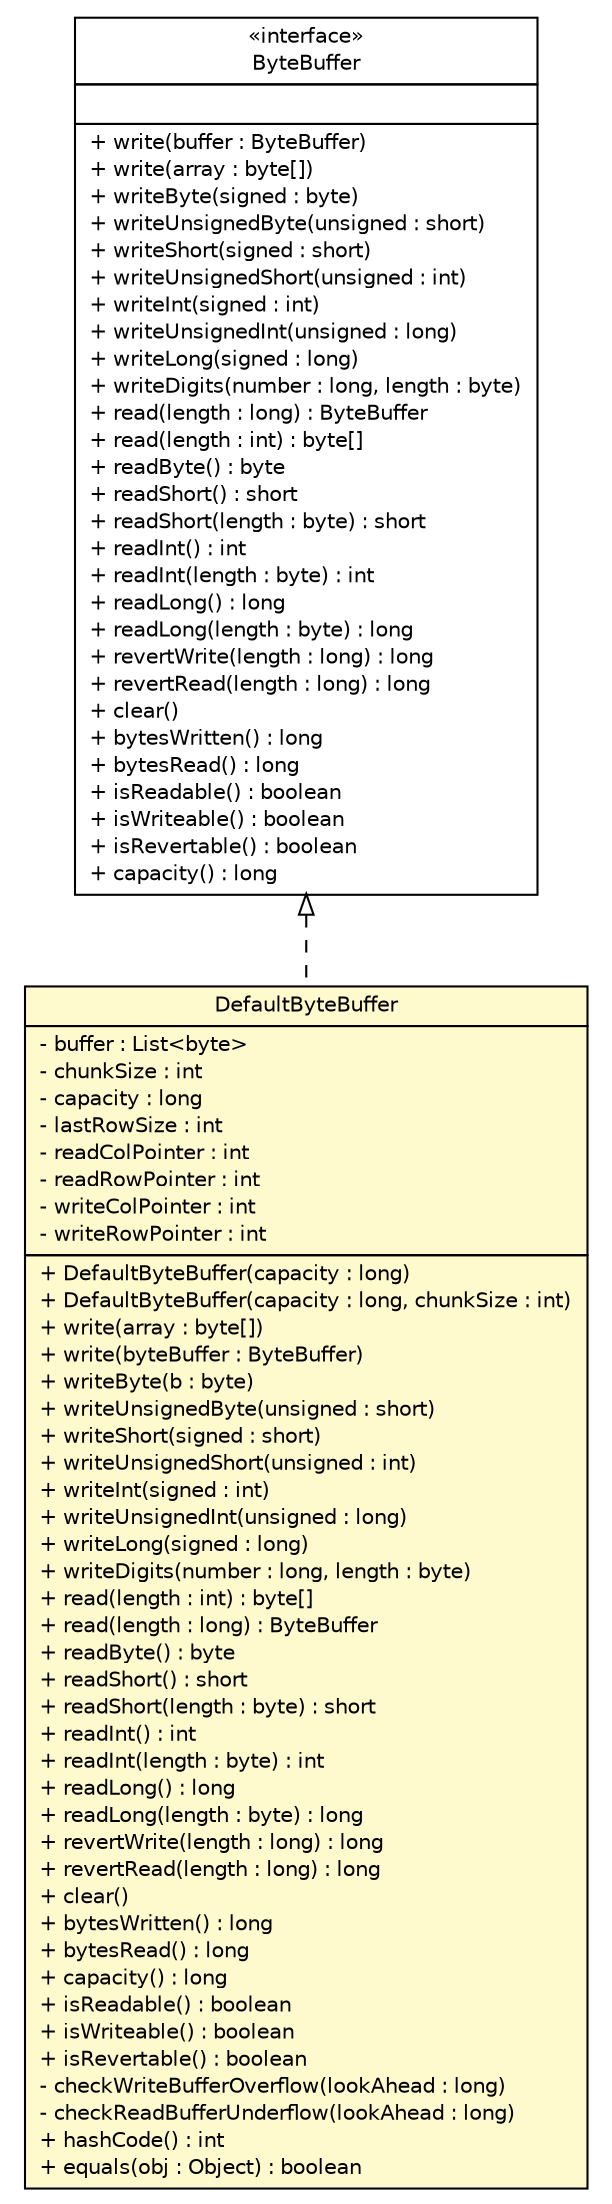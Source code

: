 #!/usr/local/bin/dot
#
# Class diagram 
# Generated by UMLGraph version R5_6 (http://www.umlgraph.org/)
#

digraph G {
	edge [fontname="Helvetica",fontsize=10,labelfontname="Helvetica",labelfontsize=10];
	node [fontname="Helvetica",fontsize=10,shape=plaintext];
	nodesep=0.25;
	ranksep=0.5;
	// de.hsbremen.tc.tnc.message.util.ByteBuffer
	c27235 [label=<<table title="de.hsbremen.tc.tnc.message.util.ByteBuffer" border="0" cellborder="1" cellspacing="0" cellpadding="2" port="p" href="./ByteBuffer.html">
		<tr><td><table border="0" cellspacing="0" cellpadding="1">
<tr><td align="center" balign="center"> &#171;interface&#187; </td></tr>
<tr><td align="center" balign="center"> ByteBuffer </td></tr>
		</table></td></tr>
		<tr><td><table border="0" cellspacing="0" cellpadding="1">
<tr><td align="left" balign="left">  </td></tr>
		</table></td></tr>
		<tr><td><table border="0" cellspacing="0" cellpadding="1">
<tr><td align="left" balign="left"> + write(buffer : ByteBuffer) </td></tr>
<tr><td align="left" balign="left"> + write(array : byte[]) </td></tr>
<tr><td align="left" balign="left"> + writeByte(signed : byte) </td></tr>
<tr><td align="left" balign="left"> + writeUnsignedByte(unsigned : short) </td></tr>
<tr><td align="left" balign="left"> + writeShort(signed : short) </td></tr>
<tr><td align="left" balign="left"> + writeUnsignedShort(unsigned : int) </td></tr>
<tr><td align="left" balign="left"> + writeInt(signed : int) </td></tr>
<tr><td align="left" balign="left"> + writeUnsignedInt(unsigned : long) </td></tr>
<tr><td align="left" balign="left"> + writeLong(signed : long) </td></tr>
<tr><td align="left" balign="left"> + writeDigits(number : long, length : byte) </td></tr>
<tr><td align="left" balign="left"> + read(length : long) : ByteBuffer </td></tr>
<tr><td align="left" balign="left"> + read(length : int) : byte[] </td></tr>
<tr><td align="left" balign="left"> + readByte() : byte </td></tr>
<tr><td align="left" balign="left"> + readShort() : short </td></tr>
<tr><td align="left" balign="left"> + readShort(length : byte) : short </td></tr>
<tr><td align="left" balign="left"> + readInt() : int </td></tr>
<tr><td align="left" balign="left"> + readInt(length : byte) : int </td></tr>
<tr><td align="left" balign="left"> + readLong() : long </td></tr>
<tr><td align="left" balign="left"> + readLong(length : byte) : long </td></tr>
<tr><td align="left" balign="left"> + revertWrite(length : long) : long </td></tr>
<tr><td align="left" balign="left"> + revertRead(length : long) : long </td></tr>
<tr><td align="left" balign="left"> + clear() </td></tr>
<tr><td align="left" balign="left"> + bytesWritten() : long </td></tr>
<tr><td align="left" balign="left"> + bytesRead() : long </td></tr>
<tr><td align="left" balign="left"> + isReadable() : boolean </td></tr>
<tr><td align="left" balign="left"> + isWriteable() : boolean </td></tr>
<tr><td align="left" balign="left"> + isRevertable() : boolean </td></tr>
<tr><td align="left" balign="left"> + capacity() : long </td></tr>
		</table></td></tr>
		</table>>, URL="./ByteBuffer.html", fontname="Helvetica", fontcolor="black", fontsize=10.0];
	// de.hsbremen.tc.tnc.message.util.DefaultByteBuffer
	c27236 [label=<<table title="de.hsbremen.tc.tnc.message.util.DefaultByteBuffer" border="0" cellborder="1" cellspacing="0" cellpadding="2" port="p" bgcolor="lemonChiffon" href="./DefaultByteBuffer.html">
		<tr><td><table border="0" cellspacing="0" cellpadding="1">
<tr><td align="center" balign="center"> DefaultByteBuffer </td></tr>
		</table></td></tr>
		<tr><td><table border="0" cellspacing="0" cellpadding="1">
<tr><td align="left" balign="left"> - buffer : List&lt;byte&gt; </td></tr>
<tr><td align="left" balign="left"> - chunkSize : int </td></tr>
<tr><td align="left" balign="left"> - capacity : long </td></tr>
<tr><td align="left" balign="left"> - lastRowSize : int </td></tr>
<tr><td align="left" balign="left"> - readColPointer : int </td></tr>
<tr><td align="left" balign="left"> - readRowPointer : int </td></tr>
<tr><td align="left" balign="left"> - writeColPointer : int </td></tr>
<tr><td align="left" balign="left"> - writeRowPointer : int </td></tr>
		</table></td></tr>
		<tr><td><table border="0" cellspacing="0" cellpadding="1">
<tr><td align="left" balign="left"> + DefaultByteBuffer(capacity : long) </td></tr>
<tr><td align="left" balign="left"> + DefaultByteBuffer(capacity : long, chunkSize : int) </td></tr>
<tr><td align="left" balign="left"> + write(array : byte[]) </td></tr>
<tr><td align="left" balign="left"> + write(byteBuffer : ByteBuffer) </td></tr>
<tr><td align="left" balign="left"> + writeByte(b : byte) </td></tr>
<tr><td align="left" balign="left"> + writeUnsignedByte(unsigned : short) </td></tr>
<tr><td align="left" balign="left"> + writeShort(signed : short) </td></tr>
<tr><td align="left" balign="left"> + writeUnsignedShort(unsigned : int) </td></tr>
<tr><td align="left" balign="left"> + writeInt(signed : int) </td></tr>
<tr><td align="left" balign="left"> + writeUnsignedInt(unsigned : long) </td></tr>
<tr><td align="left" balign="left"> + writeLong(signed : long) </td></tr>
<tr><td align="left" balign="left"> + writeDigits(number : long, length : byte) </td></tr>
<tr><td align="left" balign="left"> + read(length : int) : byte[] </td></tr>
<tr><td align="left" balign="left"> + read(length : long) : ByteBuffer </td></tr>
<tr><td align="left" balign="left"> + readByte() : byte </td></tr>
<tr><td align="left" balign="left"> + readShort() : short </td></tr>
<tr><td align="left" balign="left"> + readShort(length : byte) : short </td></tr>
<tr><td align="left" balign="left"> + readInt() : int </td></tr>
<tr><td align="left" balign="left"> + readInt(length : byte) : int </td></tr>
<tr><td align="left" balign="left"> + readLong() : long </td></tr>
<tr><td align="left" balign="left"> + readLong(length : byte) : long </td></tr>
<tr><td align="left" balign="left"> + revertWrite(length : long) : long </td></tr>
<tr><td align="left" balign="left"> + revertRead(length : long) : long </td></tr>
<tr><td align="left" balign="left"> + clear() </td></tr>
<tr><td align="left" balign="left"> + bytesWritten() : long </td></tr>
<tr><td align="left" balign="left"> + bytesRead() : long </td></tr>
<tr><td align="left" balign="left"> + capacity() : long </td></tr>
<tr><td align="left" balign="left"> + isReadable() : boolean </td></tr>
<tr><td align="left" balign="left"> + isWriteable() : boolean </td></tr>
<tr><td align="left" balign="left"> + isRevertable() : boolean </td></tr>
<tr><td align="left" balign="left"> - checkWriteBufferOverflow(lookAhead : long) </td></tr>
<tr><td align="left" balign="left"> - checkReadBufferUnderflow(lookAhead : long) </td></tr>
<tr><td align="left" balign="left"> + hashCode() : int </td></tr>
<tr><td align="left" balign="left"> + equals(obj : Object) : boolean </td></tr>
		</table></td></tr>
		</table>>, URL="./DefaultByteBuffer.html", fontname="Helvetica", fontcolor="black", fontsize=10.0];
	//de.hsbremen.tc.tnc.message.util.DefaultByteBuffer implements de.hsbremen.tc.tnc.message.util.ByteBuffer
	c27235:p -> c27236:p [dir=back,arrowtail=empty,style=dashed];
}

